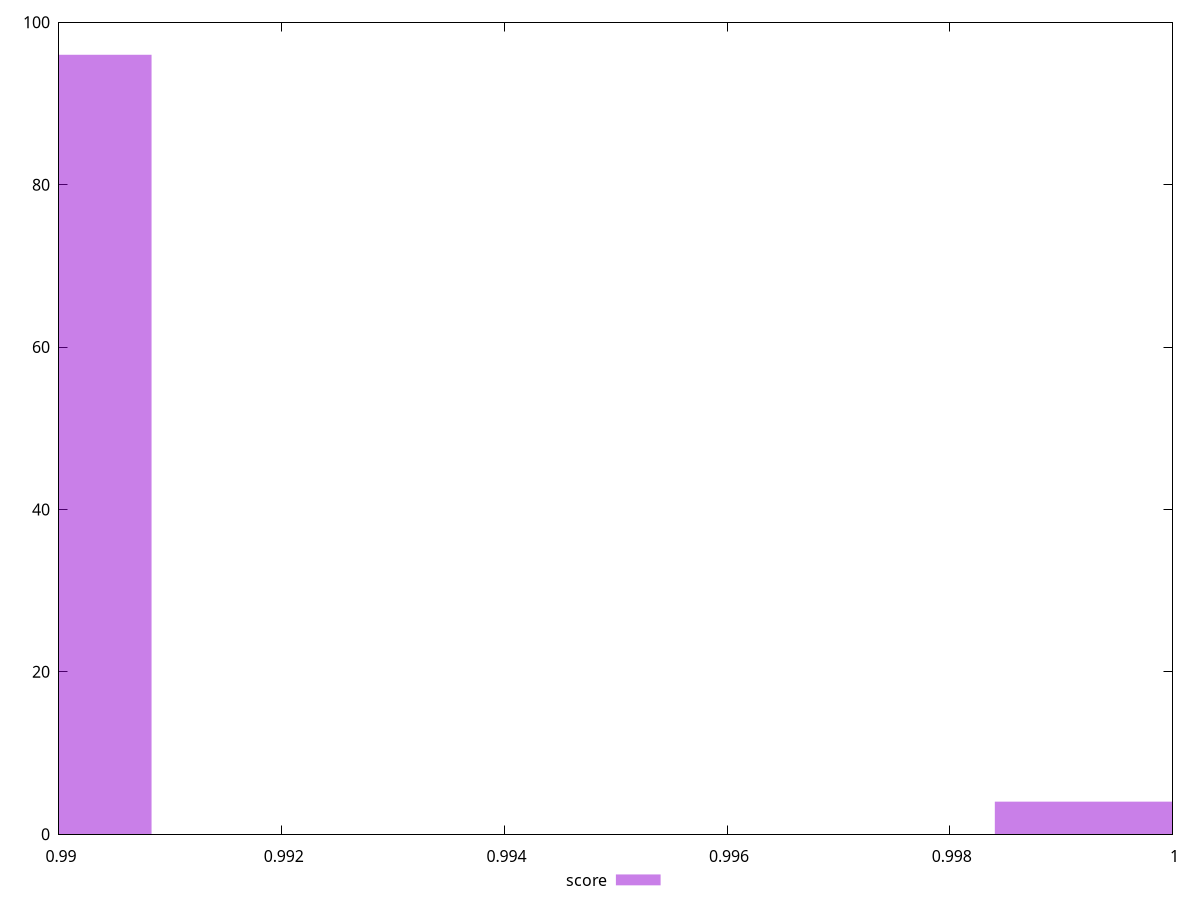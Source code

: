reset

$score <<EOF
0.999666567367598 4
0.9895689252729757 96
EOF

set key outside below
set boxwidth 0.0025244105236555503
set xrange [0.99:1]
set yrange [0:100]
set trange [0:100]
set style fill transparent solid 0.5 noborder
set terminal svg size 640, 490 enhanced background rgb 'white'
set output "reports/report_00033_2021-03-01T14-23-16.841Z/mainthread-work-breakdown/samples/astro-inner/score/histogram.svg"

plot $score title "score" with boxes

reset
